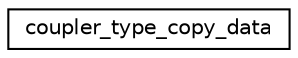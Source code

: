 digraph "Graphical Class Hierarchy"
{
 // INTERACTIVE_SVG=YES
 // LATEX_PDF_SIZE
  edge [fontname="Helvetica",fontsize="10",labelfontname="Helvetica",labelfontsize="10"];
  node [fontname="Helvetica",fontsize="10",shape=record];
  rankdir="LR";
  Node0 [label="coupler_type_copy_data",height=0.2,width=0.4,color="black", fillcolor="white", style="filled",URL="$interfacecoupler__types__mod_1_1coupler__type__copy__data.html",tooltip="This is the interface to copy the field data from one coupler_bc_type to another of the same rank,..."];
}
